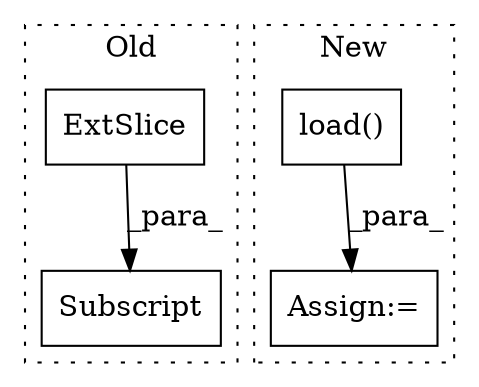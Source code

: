 digraph G {
subgraph cluster0 {
1 [label="ExtSlice" a="85" s="3140" l="2" shape="box"];
3 [label="Subscript" a="63" s="3140,0" l="12,0" shape="box"];
label = "Old";
style="dotted";
}
subgraph cluster1 {
2 [label="load()" a="75" s="3175,3188" l="12,1" shape="box"];
4 [label="Assign:=" a="68" s="3172" l="3" shape="box"];
label = "New";
style="dotted";
}
1 -> 3 [label="_para_"];
2 -> 4 [label="_para_"];
}